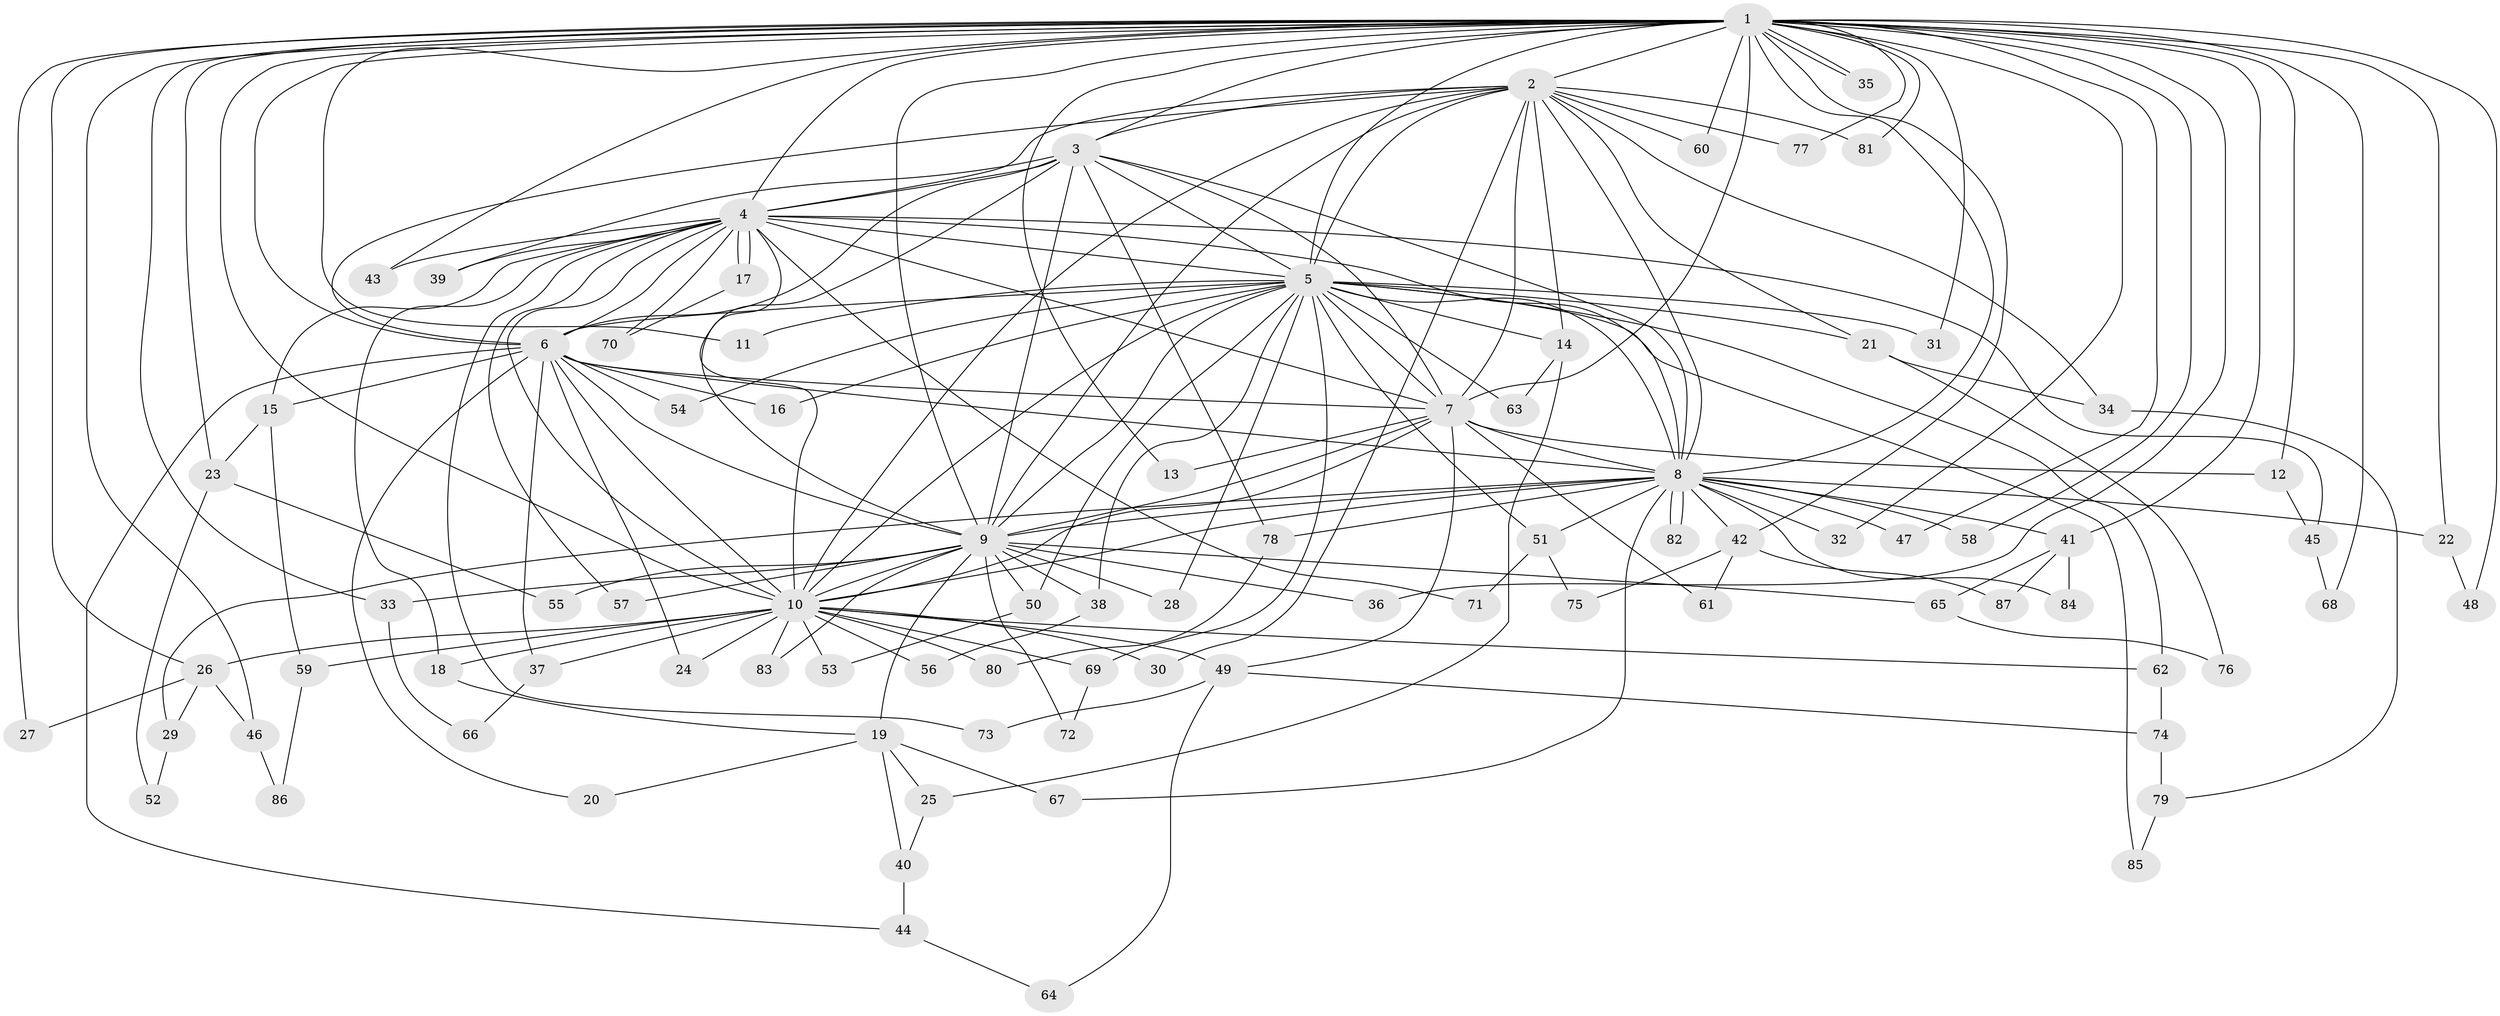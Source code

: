 // coarse degree distribution, {28: 0.015151515151515152, 25: 0.015151515151515152, 9: 0.015151515151515152, 21: 0.015151515151515152, 19: 0.015151515151515152, 13: 0.015151515151515152, 17: 0.015151515151515152, 18: 0.015151515151515152, 2: 0.42424242424242425, 3: 0.2727272727272727, 5: 0.030303030303030304, 6: 0.030303030303030304, 4: 0.09090909090909091, 1: 0.030303030303030304}
// Generated by graph-tools (version 1.1) at 2025/23/03/03/25 07:23:39]
// undirected, 87 vertices, 199 edges
graph export_dot {
graph [start="1"]
  node [color=gray90,style=filled];
  1;
  2;
  3;
  4;
  5;
  6;
  7;
  8;
  9;
  10;
  11;
  12;
  13;
  14;
  15;
  16;
  17;
  18;
  19;
  20;
  21;
  22;
  23;
  24;
  25;
  26;
  27;
  28;
  29;
  30;
  31;
  32;
  33;
  34;
  35;
  36;
  37;
  38;
  39;
  40;
  41;
  42;
  43;
  44;
  45;
  46;
  47;
  48;
  49;
  50;
  51;
  52;
  53;
  54;
  55;
  56;
  57;
  58;
  59;
  60;
  61;
  62;
  63;
  64;
  65;
  66;
  67;
  68;
  69;
  70;
  71;
  72;
  73;
  74;
  75;
  76;
  77;
  78;
  79;
  80;
  81;
  82;
  83;
  84;
  85;
  86;
  87;
  1 -- 2;
  1 -- 3;
  1 -- 4;
  1 -- 5;
  1 -- 6;
  1 -- 7;
  1 -- 8;
  1 -- 9;
  1 -- 10;
  1 -- 11;
  1 -- 12;
  1 -- 13;
  1 -- 22;
  1 -- 23;
  1 -- 26;
  1 -- 27;
  1 -- 31;
  1 -- 32;
  1 -- 33;
  1 -- 35;
  1 -- 35;
  1 -- 36;
  1 -- 41;
  1 -- 42;
  1 -- 43;
  1 -- 46;
  1 -- 47;
  1 -- 48;
  1 -- 58;
  1 -- 60;
  1 -- 68;
  1 -- 77;
  1 -- 81;
  2 -- 3;
  2 -- 4;
  2 -- 5;
  2 -- 6;
  2 -- 7;
  2 -- 8;
  2 -- 9;
  2 -- 10;
  2 -- 14;
  2 -- 21;
  2 -- 30;
  2 -- 34;
  2 -- 60;
  2 -- 77;
  2 -- 81;
  3 -- 4;
  3 -- 5;
  3 -- 6;
  3 -- 7;
  3 -- 8;
  3 -- 9;
  3 -- 10;
  3 -- 39;
  3 -- 78;
  4 -- 5;
  4 -- 6;
  4 -- 7;
  4 -- 8;
  4 -- 9;
  4 -- 10;
  4 -- 15;
  4 -- 17;
  4 -- 17;
  4 -- 18;
  4 -- 39;
  4 -- 43;
  4 -- 45;
  4 -- 57;
  4 -- 70;
  4 -- 71;
  4 -- 73;
  5 -- 6;
  5 -- 7;
  5 -- 8;
  5 -- 9;
  5 -- 10;
  5 -- 11;
  5 -- 14;
  5 -- 16;
  5 -- 21;
  5 -- 28;
  5 -- 31;
  5 -- 38;
  5 -- 50;
  5 -- 51;
  5 -- 54;
  5 -- 62;
  5 -- 63;
  5 -- 69;
  5 -- 85;
  6 -- 7;
  6 -- 8;
  6 -- 9;
  6 -- 10;
  6 -- 15;
  6 -- 16;
  6 -- 20;
  6 -- 24;
  6 -- 37;
  6 -- 44;
  6 -- 54;
  7 -- 8;
  7 -- 9;
  7 -- 10;
  7 -- 12;
  7 -- 13;
  7 -- 49;
  7 -- 61;
  8 -- 9;
  8 -- 10;
  8 -- 22;
  8 -- 29;
  8 -- 32;
  8 -- 41;
  8 -- 42;
  8 -- 47;
  8 -- 51;
  8 -- 58;
  8 -- 67;
  8 -- 78;
  8 -- 82;
  8 -- 82;
  8 -- 84;
  9 -- 10;
  9 -- 19;
  9 -- 28;
  9 -- 33;
  9 -- 36;
  9 -- 38;
  9 -- 50;
  9 -- 55;
  9 -- 57;
  9 -- 65;
  9 -- 72;
  9 -- 83;
  10 -- 18;
  10 -- 24;
  10 -- 26;
  10 -- 30;
  10 -- 37;
  10 -- 49;
  10 -- 53;
  10 -- 56;
  10 -- 59;
  10 -- 62;
  10 -- 69;
  10 -- 80;
  10 -- 83;
  12 -- 45;
  14 -- 25;
  14 -- 63;
  15 -- 23;
  15 -- 59;
  17 -- 70;
  18 -- 19;
  19 -- 20;
  19 -- 25;
  19 -- 40;
  19 -- 67;
  21 -- 34;
  21 -- 76;
  22 -- 48;
  23 -- 52;
  23 -- 55;
  25 -- 40;
  26 -- 27;
  26 -- 29;
  26 -- 46;
  29 -- 52;
  33 -- 66;
  34 -- 79;
  37 -- 66;
  38 -- 56;
  40 -- 44;
  41 -- 65;
  41 -- 84;
  41 -- 87;
  42 -- 61;
  42 -- 75;
  42 -- 87;
  44 -- 64;
  45 -- 68;
  46 -- 86;
  49 -- 64;
  49 -- 73;
  49 -- 74;
  50 -- 53;
  51 -- 71;
  51 -- 75;
  59 -- 86;
  62 -- 74;
  65 -- 76;
  69 -- 72;
  74 -- 79;
  78 -- 80;
  79 -- 85;
}
